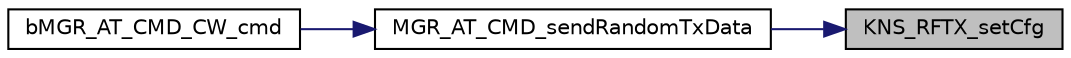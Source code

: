 digraph "KNS_RFTX_setCfg"
{
 // INTERACTIVE_SVG=YES
 // LATEX_PDF_SIZE
  edge [fontname="Helvetica",fontsize="10",labelfontname="Helvetica",labelfontsize="10"];
  node [fontname="Helvetica",fontsize="10",shape=record];
  rankdir="RL";
  Node1 [label="KNS_RFTX_setCfg",height=0.2,width=0.4,color="black", fillcolor="grey75", style="filled", fontcolor="black",tooltip="This function fills the internal TX configuration structure for all TX RF parameters."];
  Node1 -> Node2 [dir="back",color="midnightblue",fontsize="10",style="solid",fontname="Helvetica"];
  Node2 [label="MGR_AT_CMD_sendRandomTxData",height=0.2,width=0.4,color="black", fillcolor="white", style="filled",URL="$d0/d0f/group___m_g_r___a_t___c_m_d.html#ga60486b23c6850d01bbb1e29875cd24f4",tooltip="Send random TX data as per RF configuration."];
  Node2 -> Node3 [dir="back",color="midnightblue",fontsize="10",style="solid",fontname="Helvetica"];
  Node3 [label="bMGR_AT_CMD_CW_cmd",height=0.2,width=0.4,color="black", fillcolor="white", style="filled",URL="$d0/d0f/group___m_g_r___a_t___c_m_d.html#gafccf5cd6468be2c39af4c4c599d48ef8",tooltip="Process AT command \"AT+CW\"."];
}
